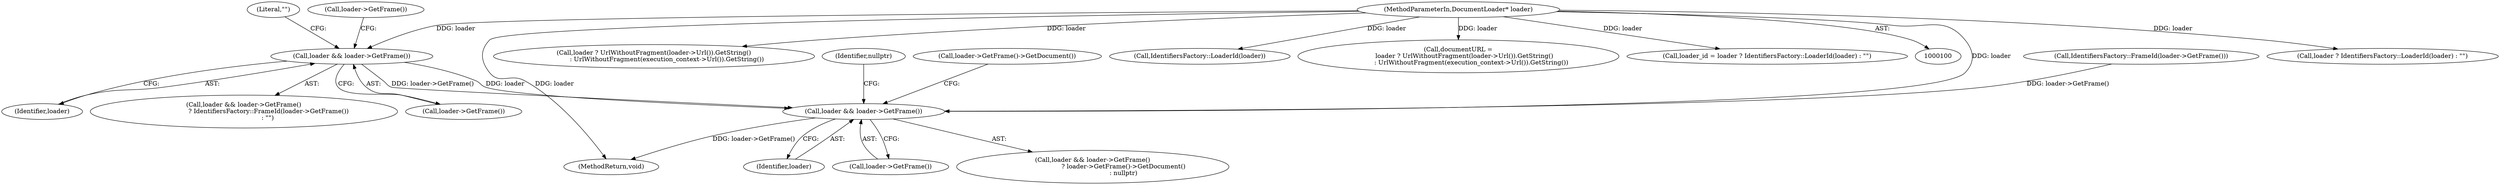 digraph "0_Chrome_1c40f9042ae2d6ee7483d72998aabb5e73b2ff60_2@pointer" {
"1000142" [label="(Call,loader && loader->GetFrame())"];
"1000103" [label="(MethodParameterIn,DocumentLoader* loader)"];
"1000156" [label="(Call,loader && loader->GetFrame())"];
"1000143" [label="(Identifier,loader)"];
"1000155" [label="(Call,loader && loader->GetFrame()\n                               ? loader->GetFrame()->GetDocument()\n                               : nullptr)"];
"1000157" [label="(Identifier,loader)"];
"1000117" [label="(Call,loader ? IdentifiersFactory::LoaderId(loader) : \"\")"];
"1000141" [label="(Call,loader && loader->GetFrame()\n                         ? IdentifiersFactory::FrameId(loader->GetFrame())\n                        : \"\")"];
"1000213" [label="(Call,loader ? UrlWithoutFragment(loader->Url()).GetString()\n             : UrlWithoutFragment(execution_context->Url()).GetString())"];
"1000142" [label="(Call,loader && loader->GetFrame())"];
"1000156" [label="(Call,loader && loader->GetFrame())"];
"1000119" [label="(Call,IdentifiersFactory::LoaderId(loader))"];
"1000160" [label="(Identifier,nullptr)"];
"1000147" [label="(Literal,\"\")"];
"1000146" [label="(Call,loader->GetFrame())"];
"1000245" [label="(MethodReturn,void)"];
"1000211" [label="(Call,documentURL =\n      loader ? UrlWithoutFragment(loader->Url()).GetString()\n             : UrlWithoutFragment(execution_context->Url()).GetString())"];
"1000159" [label="(Call,loader->GetFrame()->GetDocument())"];
"1000103" [label="(MethodParameterIn,DocumentLoader* loader)"];
"1000115" [label="(Call,loader_id = loader ? IdentifiersFactory::LoaderId(loader) : \"\")"];
"1000145" [label="(Call,IdentifiersFactory::FrameId(loader->GetFrame()))"];
"1000158" [label="(Call,loader->GetFrame())"];
"1000144" [label="(Call,loader->GetFrame())"];
"1000142" -> "1000141"  [label="AST: "];
"1000142" -> "1000143"  [label="CFG: "];
"1000142" -> "1000144"  [label="CFG: "];
"1000143" -> "1000142"  [label="AST: "];
"1000144" -> "1000142"  [label="AST: "];
"1000146" -> "1000142"  [label="CFG: "];
"1000147" -> "1000142"  [label="CFG: "];
"1000103" -> "1000142"  [label="DDG: loader"];
"1000142" -> "1000156"  [label="DDG: loader"];
"1000142" -> "1000156"  [label="DDG: loader->GetFrame()"];
"1000103" -> "1000100"  [label="AST: "];
"1000103" -> "1000245"  [label="DDG: loader"];
"1000103" -> "1000115"  [label="DDG: loader"];
"1000103" -> "1000117"  [label="DDG: loader"];
"1000103" -> "1000119"  [label="DDG: loader"];
"1000103" -> "1000156"  [label="DDG: loader"];
"1000103" -> "1000211"  [label="DDG: loader"];
"1000103" -> "1000213"  [label="DDG: loader"];
"1000156" -> "1000155"  [label="AST: "];
"1000156" -> "1000157"  [label="CFG: "];
"1000156" -> "1000158"  [label="CFG: "];
"1000157" -> "1000156"  [label="AST: "];
"1000158" -> "1000156"  [label="AST: "];
"1000159" -> "1000156"  [label="CFG: "];
"1000160" -> "1000156"  [label="CFG: "];
"1000156" -> "1000245"  [label="DDG: loader->GetFrame()"];
"1000145" -> "1000156"  [label="DDG: loader->GetFrame()"];
}
